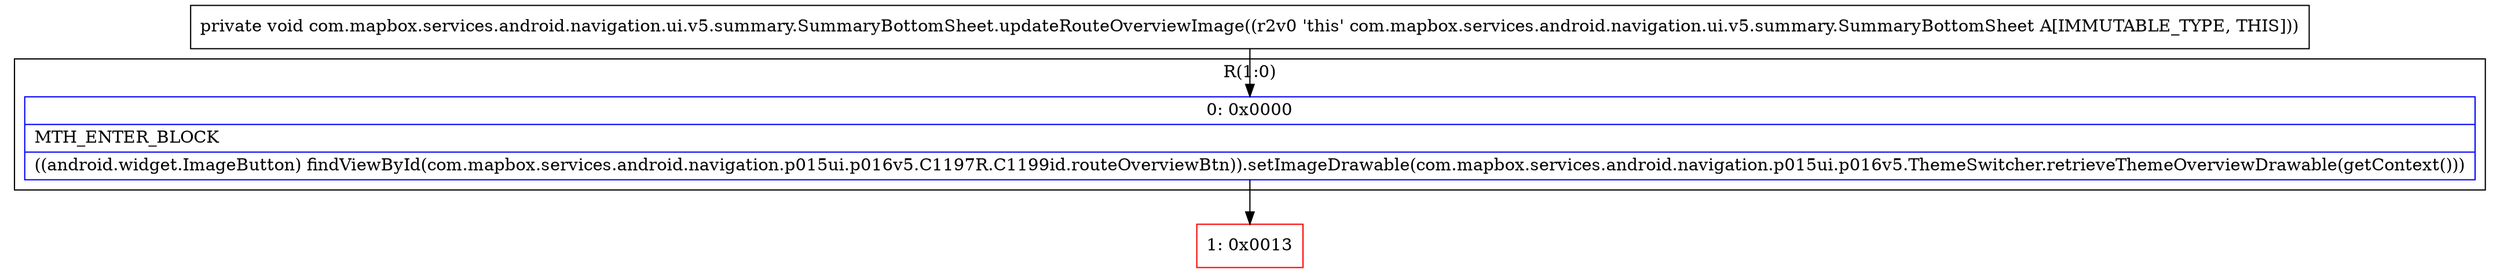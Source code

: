 digraph "CFG forcom.mapbox.services.android.navigation.ui.v5.summary.SummaryBottomSheet.updateRouteOverviewImage()V" {
subgraph cluster_Region_691456727 {
label = "R(1:0)";
node [shape=record,color=blue];
Node_0 [shape=record,label="{0\:\ 0x0000|MTH_ENTER_BLOCK\l|((android.widget.ImageButton) findViewById(com.mapbox.services.android.navigation.p015ui.p016v5.C1197R.C1199id.routeOverviewBtn)).setImageDrawable(com.mapbox.services.android.navigation.p015ui.p016v5.ThemeSwitcher.retrieveThemeOverviewDrawable(getContext()))\l}"];
}
Node_1 [shape=record,color=red,label="{1\:\ 0x0013}"];
MethodNode[shape=record,label="{private void com.mapbox.services.android.navigation.ui.v5.summary.SummaryBottomSheet.updateRouteOverviewImage((r2v0 'this' com.mapbox.services.android.navigation.ui.v5.summary.SummaryBottomSheet A[IMMUTABLE_TYPE, THIS])) }"];
MethodNode -> Node_0;
Node_0 -> Node_1;
}


